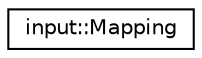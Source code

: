 digraph "Graphical Class Hierarchy"
{
 // LATEX_PDF_SIZE
  edge [fontname="Helvetica",fontsize="10",labelfontname="Helvetica",labelfontsize="10"];
  node [fontname="Helvetica",fontsize="10",shape=record];
  rankdir="LR";
  Node0 [label="input::Mapping",height=0.2,width=0.4,color="black", fillcolor="white", style="filled",URL="$classinput_1_1Mapping.html",tooltip=" "];
}
